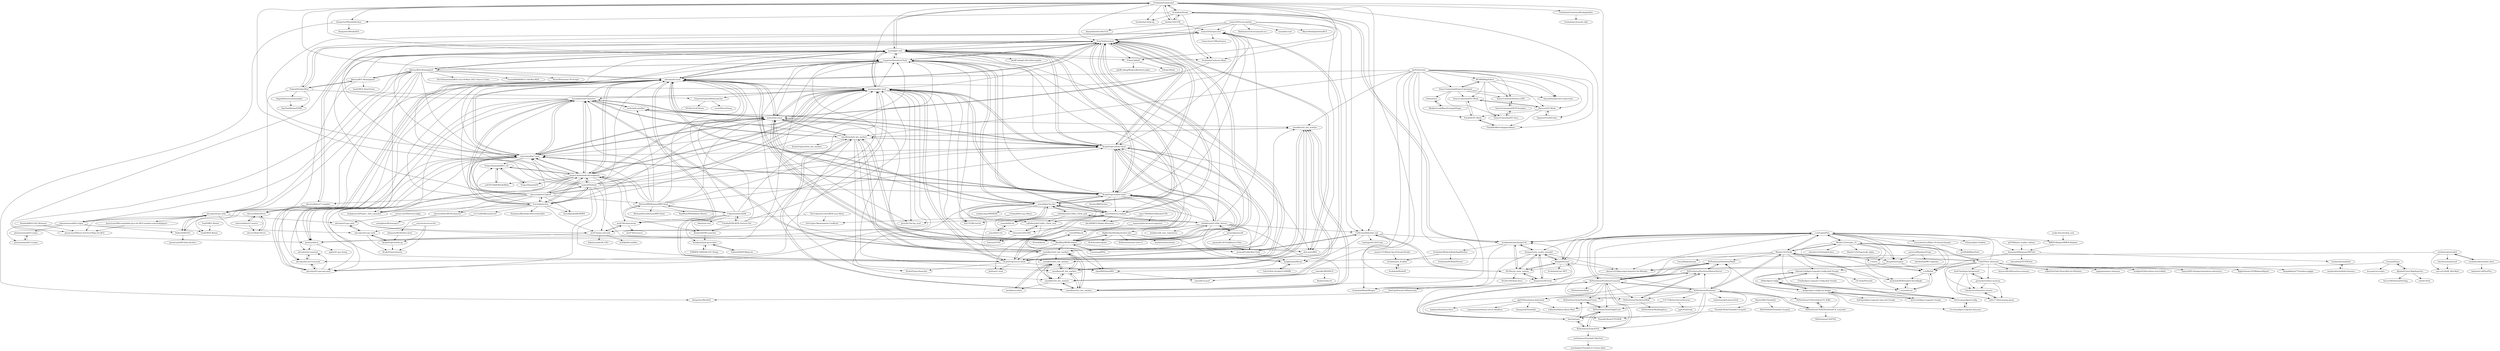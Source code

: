 digraph G {
"Scobalula/Greyhound" -> "Scobalula/Husky"
"Scobalula/Greyhound" -> "xensik/gsc-tool"
"Scobalula/Greyhound" -> "Scobalula/Cordycep"
"Scobalula/Greyhound" -> "sheilan102/C2M"
"Scobalula/Greyhound" -> "Scobalula/GameImageUtil"
"Scobalula/Greyhound" -> "Laupetin/OpenAssetTools"
"Scobalula/Greyhound" -> "ZoneTool/zonetool"
"Scobalula/Greyhound" -> "CoDEmanX/blender-cod"
"Scobalula/Greyhound" -> "dtzxporter/cast"
"Scobalula/Greyhound" -> "alicealys/h2-mod"
"Scobalula/Greyhound" -> "dtzxporter/WraithXArchon"
"Scobalula/Greyhound" -> "auroramod/h1-mod"
"Scobalula/Greyhound" -> "EthanC/Jekyll"
"Scobalula/Greyhound" -> "Scobalula/Cerberus-Repo"
"Scobalula/Greyhound" -> "Scobalula/GreyhoundPackageIndex"
"dtzxporter/io_model_semodel" -> "SE2Dev/io_anim_seanim"
"dtzxporter/io_model_semodel" -> "dtzxporter/cast"
"dtzxporter/io_model_semodel" -> "Scobalula/GameImageUtil"
"dtzxporter/io_model_semodel" -> "dtzxporter/SETools"
"dtzxporter/io_model_semodel" -> "Scobalula/ModelMerger"
"dtzxporter/io_model_semodel" -> "llennoco22/Apex-mprt-importer-for-Blender"
"Scobalula/Cerberus-Repo" -> "TreyarchGames/ModLauncher"
"sheilan102/C2M" -> "Scobalula/Husky"
"sheilan102/C2M" -> "idanyekutiel/CoDtoUE4"
"sheilan102/C2M" -> "momo5502/open-iw5"
"sheilan102/C2M" -> "Scobalula/Greyhound"
"LyxicaArchive/Miles-10-Sound-Dumper" -> "xyx0826/MilesTools"
"kungfooman/libcod" -> "Call-of-Duty-Scripts/CoD4MW"
"Call-of-Duty-Scripts/CoD4MW" -> "kungfooman/libcod"
"momo5502/cod-exploits" -> "RektInator/cod-steamauth-rce"
"momo5502/cod-exploits" -> "xensik/gsc-tool"
"momo5502/cod-exploits" -> "momo5502/open-iw5"
"momo5502/cod-exploits" -> "ZoneTool/zonetool"
"momo5502/cod-exploits" -> "xensik/lui-tool"
"momo5502/cod-exploits" -> "BlastsMods/JoinPartyRCE"
"momo5502/cod-exploits" -> "CoDEmanX/blender-cod"
"momo5502/cod-exploits" -> "XLabsProject/iw4x-client"
"momo5502/cod-exploits" -> "Scobalula/Cerberus-Repo"
"momo5502/cod-exploits" -> "shit-ware/IW4"
"xtnded/codextended" -> "xtnded/codextended-client"
"xtnded/codextended" -> "thecheeseman/iocod"
"xtnded/codextended" -> "cato-a/CoDaM_MiscMod"
"xtnded/codextended" -> "kungfooman/libcod"
"snake-biscuits/bsp_tool" -> "MRVN-Radiant/MRVN-Radiant"
"Jbleezy/BO1-Reimagined" -> "Nukem9/LinkerMod"
"Jbleezy/BO1-Reimagined" -> "Jbleezy/BO2-Reimagined"
"Jbleezy/BO1-Reimagined" -> "5and5/BO1-StratTester"
"Jbleezy/BO1-Reimagined" -> "xensik/gsc-tool"
"Jbleezy/BO1-Reimagined" -> "shiversoftdev/t8-src"
"dtzxporter/WraithXArchon" -> "dtzxporter/WraithX"
"dtzxporter/WraithXArchon" -> "dtzxporter/WraithXOL"
"Scobalula/Husky" -> "sheilan102/C2M"
"Scobalula/Husky" -> "Scobalula/Greyhound"
"Scobalula/Husky" -> "Scobalula/GameImageUtil"
"Scobalula/Husky" -> "CoDEmanX/blender-cod"
"Scobalula/Husky" -> "dtzxporter/WraithXArchon"
"Scobalula/Husky" -> "Scobalula/Cerberus-Repo"
"Scobalula/Husky" -> "Scobalula/ModelMerger"
"Scobalula/Husky" -> "Scobalula/Cordycep"
"BF3RM/MapEditor" -> "VeniceUnleashed/VeniceUnleashed"
"BF3RM/MapEditor" -> "VeniceUnleashed/Venice-EBX"
"BF3RM/MapEditor" -> "VeniceUnleashed/VU-Docs"
"BF3RM/MapEditor" -> "SassythSasqutch/vu-spterrains"
"BF3RM/MapEditor" -> "VeniceUnleashed/VU-Mods"
"BF3RM/MapEditor" -> "J4nssent/VU-Mods"
"momo5502/open-iw5" -> "Gamecheat13/RawGames"
"momo5502/open-iw5" -> "XLabsProject/s1x-client"
"momo5502/open-iw5" -> "ZoneTool/zonetool"
"240hz/ApexConfigs" -> "NotTsunami/ApexConfig"
"240hz/ApexConfigs" -> "Natram1zh/Apex-Legends-Config-And-Tweaks"
"240hz/ApexConfigs" -> "deafps/apex-configs-by-deafps"
"Wanty5883/Titanfall2" -> "Titanfall-Mods/Titanfall-2-Icepick"
"Wanty5883/Titanfall2" -> "BobTheBob9/Titanfall-2-Icepick"
"promod/promod4" -> "promod/CoD4-Mod-Tools"
"promod/promod4" -> "promod/CoD-PunkBuster-Files"
"promod/promod4" -> "callofduty4x/CoD4x_Server"
"NotTsunami/ApexConfig" -> "Gevorian/Apex-Legends-Autoexec"
"NotTsunami/ApexConfig" -> "240hz/ApexConfigs"
"xerxes-at/T6ServerConfigs" -> "alicealys/t5-gsc-utils"
"Emosewaj/IW4x" -> "RaidMax/IW4M-Admin"
"Emosewaj/IW4x" -> "XLabsProject/iw4x-client"
"Titanfall-Mods/Titanfall-2-Icepick" -> "Titanfall-Mods/TTF2SDK"
"master131/Black-Ops-II-Sound-Studio" -> "Scobalula/s2_ff_killer"
"M-itch/libcod" -> "voron00/libcod"
"Gevorian/Apex-Legends-Autoexec" -> "NotTsunami/ApexConfig"
"OrfeasZ/tua" -> "ModdersLink/RimeExamplePlugin"
"Scobalula/GreyhoundPackageIndex" -> "Scobalula/cod-mods-wiki"
"XLabsProject/iw4x-client" -> "XLabsProject/iw6x-client"
"XLabsProject/iw4x-client" -> "ZoneTool/zonetool"
"XLabsProject/iw4x-client" -> "XLabsProject/s1x-client"
"XLabsProject/iw4x-client" -> "RaidMax/IW4M-Admin"
"XLabsProject/iw4x-client" -> "alicealys/h2-mod"
"XLabsProject/iw4x-client" -> "auroramod/h1-mod"
"XLabsProject/iw4x-client" -> "xensik/gsc-tool"
"XLabsProject/iw4x-client" -> "ineedbots/iw4_bot_warfare"
"XLabsProject/iw4x-client" -> "momo5502/open-iw5"
"XLabsProject/iw4x-client" -> "Laupetin/OpenAssetTools"
"XLabsProject/iw4x-client" -> "iw4x/iw4x-client"
"XLabsProject/iw4x-client" -> "callofduty4x/CoD4x_Server"
"XLabsProject/iw4x-client" -> "ineedbots/iw5_bot_warfare"
"XLabsProject/iw4x-client" -> "auroramod/iw7-mod"
"XLabsProject/iw4x-client" -> "shit-ware/IW4"
"momo5502/boiii" -> "project-bo4/shield-development"
"momo5502/boiii" -> "auroramod/iw7-mod"
"momo5502/boiii" -> "alicealys/h2-mod"
"momo5502/boiii" -> "auroramod/h1-mod"
"momo5502/boiii" -> "xensik/gsc-tool"
"momo5502/boiii" -> "Ezz-lol/boiii-free"
"momo5502/boiii" -> "XLabsProject/iw6x-client"
"momo5502/boiii" -> "shiversoftdev/t7patch"
"momo5502/boiii" -> "XLabsProject/iw4x-client"
"momo5502/boiii" -> "XLabsProject/s1x-client"
"momo5502/boiii" -> "Laupetin/OpenAssetTools"
"momo5502/boiii" -> "RaidMax/IW4M-Admin"
"momo5502/boiii" -> "ZoneTool/zonetool"
"momo5502/boiii" -> "Scobalula/Greyhound"
"momo5502/boiii" -> "alicealys/h2-specops-mod"
"xensik/gsc-tool" -> "Laupetin/OpenAssetTools"
"xensik/gsc-tool" -> "ZoneTool/zonetool"
"xensik/gsc-tool" -> "EthanC/Jekyll"
"xensik/gsc-tool" -> "XLabsProject/iw6x-client"
"xensik/gsc-tool" -> "ate47/atian-cod-tools"
"xensik/gsc-tool" -> "Scobalula/Cerberus-Repo"
"xensik/gsc-tool" -> "JariKCoding/CoDLuaDecompiler"
"xensik/gsc-tool" -> "XLabsProject/s1x-client"
"xensik/gsc-tool" -> "XLabsProject/iw4x-client"
"xensik/gsc-tool" -> "Scobalula/Greyhound"
"xensik/gsc-tool" -> "xoxor4d/iw3xo-radiant"
"xensik/gsc-tool" -> "alicealys/h2-mod"
"xensik/gsc-tool" -> "Jbleezy/BO2-Reimagined"
"xensik/gsc-tool" -> "auroramod/h1-mod"
"xensik/gsc-tool" -> "shiversoftdev/t7-compiler"
"XLabsProject/iw6x-client" -> "XLabsProject/s1x-client"
"XLabsProject/iw6x-client" -> "XLabsProject/iw4x-client"
"XLabsProject/iw6x-client" -> "ZoneTool/zonetool"
"XLabsProject/iw6x-client" -> "alicealys/h2-mod"
"XLabsProject/iw6x-client" -> "momo5502/open-iw5"
"XLabsProject/iw6x-client" -> "auroramod/h1-mod"
"XLabsProject/iw6x-client" -> "xensik/gsc-tool"
"XLabsProject/iw6x-client" -> "xoxor4d/iw3xo-dev"
"XLabsProject/iw6x-client" -> "RaidMax/IW4M-Admin"
"XLabsProject/iw6x-client" -> "NuclearBB/Nuclear"
"XLabsProject/iw6x-client" -> "Laupetin/OpenAssetTools"
"XLabsProject/iw6x-client" -> "XLabsProject/launcher"
"XLabsProject/iw6x-client" -> "Joelrau/s1-mod"
"XLabsProject/iw6x-client" -> "xoxor4d/iw3xo-radiant"
"XLabsProject/iw6x-client" -> "auroramod/iw7-mod"
"ZoneTool/zonetool" -> "XLabsProject/iw4x-client"
"ZoneTool/zonetool" -> "XLabsProject/iw6x-client"
"ZoneTool/zonetool" -> "xensik/gsc-tool"
"ZoneTool/zonetool" -> "Laupetin/OpenAssetTools"
"ZoneTool/zonetool" -> "shit-ware/IW4"
"ZoneTool/zonetool" -> "momo5502/open-iw5"
"ZoneTool/zonetool" -> "iw4x/iw4x-client"
"ZoneTool/zonetool" -> "xoxor4d/iw3xo-radiant"
"ZoneTool/zonetool" -> "xoxor4d/iw3xo-dev"
"ZoneTool/zonetool" -> "XLabsProject/s1x-client"
"ZoneTool/zonetool" -> "RaidMax/IW4M-Admin"
"ZoneTool/zonetool" -> "Nukem9/LinkerMod"
"ZoneTool/zonetool" -> "EthanC/Jekyll"
"ZoneTool/zonetool" -> "Joelrau/x64-zt"
"ZoneTool/zonetool" -> "alicealys/h2-mod"
"xoxor4d/iw3xo-radiant" -> "xoxor4d/iw3xo-dev"
"xoxor4d/iw3xo-radiant" -> "JerryALT/iw3sp_mod"
"xoxor4d/iw3xo-radiant" -> "OpenIW4/OpenIW4"
"xoxor4d/iw3xo-radiant" -> "KILLTUBE/corvid"
"xoxor4d/iw3xo-radiant" -> "Laupetin/OpenAssetTools"
"xoxor4d/iw3xo-radiant" -> "olie304/BO3-Shader-Research"
"xoxor4d/iw3xo-radiant" -> "ZoneTool/zonetool"
"xoxor4d/iw3xo-radiant" -> "callofduty4x/CoD4x_Client_new"
"xoxor4d/iw3xo-radiant" -> "Iswenzz/CoD4-DM1"
"Scobalula/GameImageUtil" -> "dtzxporter/io_model_semodel"
"Scobalula/GameImageUtil" -> "SE2Dev/io_anim_seanim"
"Scobalula/GameImageUtil" -> "Scobalula/ModelMerger"
"Scobalula/GameImageUtil" -> "Scobalula/ModernModellingWarfare"
"Scobalula/GameImageUtil" -> "Scobalula/Husky"
"5and5/BO1-Remix" -> "5and5/BO2-Remix"
"Jbleezy/BO2-Reimagined" -> "Laupetin/OpenAssetTools"
"Jbleezy/BO2-Reimagined" -> "Jbleezy/BO1-Reimagined"
"Jbleezy/BO2-Reimagined" -> "xensik/gsc-tool"
"Jbleezy/BO2-Reimagined" -> "alicealys/t6-gsc-utils"
"Jbleezy/BO2-Reimagined" -> "DoktorSAS/GSC"
"Jbleezy/BO2-Reimagined" -> "alicealys/h2-mod"
"Jbleezy/BO2-Reimagined" -> "plutoniummod/t6-scripts"
"Jbleezy/BO2-Reimagined" -> "Resxt/Plutonium-T6-Scripts"
"Jbleezy/BO2-Reimagined" -> "JezuzLizard/Bonus-Survival-Maps-for-BO2"
"Jbleezy/BO2-Reimagined" -> "bodnjenie14/Project_-bo4_Launcher"
"Jbleezy/BO2-Reimagined" -> "DevUltimateman/BO2-City-Of-Mars-2021-Source-Codes"
"Jbleezy/BO2-Reimagined" -> "auroramod/iw7-mod"
"Jbleezy/BO2-Reimagined" -> "auroramod/h1-mod"
"Jbleezy/BO2-Reimagined" -> "5and5/BO2-Remix"
"Jbleezy/BO2-Reimagined" -> "GerardS0406/BO2-Cold-War-Mod"
"VeniceUnleashed/VeniceUnleashed" -> "BF3RM/MapEditor"
"VeniceUnleashed/VeniceUnleashed" -> "OrfeasZ/tua"
"VeniceUnleashed/VeniceUnleashed" -> "SassythSasqutch/vu-spterrains"
"VeniceUnleashed/VeniceUnleashed" -> "VeniceUnleashed/VU-Mods"
"VeniceUnleashed/VeniceUnleashed" -> "VeniceUnleashed/VU-Docs"
"VeniceUnleashed/VeniceUnleashed" -> "VeniceUnleashed/Venice-EBX"
"deafps/apex-configs-by-deafps" -> "kretz1xD/Apex-Legends-Tweaks"
"deafps/apex-configs-by-deafps" -> "Natram1zh/Apex-Legends-Config-And-Tweaks"
"deafps/apex-configs-by-deafps" -> "NotTsunami/ApexConfig"
"deafps/apex-configs-by-deafps" -> "240hz/ApexConfigs"
"deafps/apex-configs-by-deafps" -> "Gevorian/Apex-Legends-Autoexec"
"deafps/apex-configs-by-deafps" -> "itsPoipoi/Apex-Legends-Tips-and-Tweaks"
"J4nssent/VU-Mods" -> "VeniceUnleashed/VU-Mods"
"J4nssent/VU-Mods" -> "FlashHit/BetterIngameAdmin"
"J4nssent/VU-Mods" -> "SquarerFive/bf3-bots"
"J4nssent/VU-Mods" -> "FlashHit/VU-Mods"
"ineedbots/iw4_bot_warfare" -> "ineedbots/iw5_bot_warfare"
"ineedbots/iw4_bot_warfare" -> "ineedbots/t5_bot_warfare"
"ineedbots/iw4_bot_warfare" -> "ineedbots/iw3_bot_warfare"
"ineedbots/iw4_bot_warfare" -> "ineedbots/t6_bot_warfare"
"ineedbots/iw4_bot_warfare" -> "ineedbots/t4_bot_warfare"
"ineedbots/iw4_bot_warfare" -> "iw4x/iw4x-client"
"ineedbots/iw4_bot_warfare" -> "XLabsProject/iw4x-client"
"ineedbots/iw4_bot_warfare" -> "XLabsProject/iw4x_bot_warfare"
"ineedbots/iw4_bot_warfare" -> "RaidMax/IW4M-Admin"
"ineedbots/iw4_bot_warfare" -> "ineedbots/iw2_bot_warfare"
"ineedbots/iw4_bot_warfare" -> "iw4x/iw4x-rawfiles"
"ineedbots/iw4_bot_warfare" -> "mxve/alterware-launcher"
"dtzxporter/cast" -> "dtzxporter/io_model_semodel"
"dtzxporter/cast" -> "Scobalula/Cast.NET"
"dtzxporter/cast" -> "dtzxporter/SETools"
"dtzxporter/cast" -> "SE2Dev/io_anim_seanim"
"dtzxporter/cast" -> "llennoco22/Apex-mprt-importer-for-Blender"
"dtzxporter/cast" -> "Scobalula/GameImageUtil"
"promod/CoD4-Mod-Tools" -> "kungfooman/libcod"
"promod/CoD4-Mod-Tools" -> "CoDEmanX/blender-cod"
"FlashHit/VU-Mods" -> "FlashHit/BetterIngameAdmin"
"FlashHit/VU-Mods" -> "VeniceUnleashed/VU-Mods"
"VeniceUnleashed/VU-Docs" -> "VeniceUnleashed/VEXT-Samples"
"kretz1xD/Apex-Legends-Tweaks" -> "deafps/apex-configs-by-deafps"
"EthanC/Jekyll" -> "EthanC/Hyde"
"EthanC/Jekyll" -> "JariKCoding/ModernWarfareLeaker"
"Paintball/BO2-GSC-Releases" -> "JezuzLizard/Bonus-Survival-Maps-for-BO2"
"ineedbots/iw3_bot_warfare" -> "ineedbots/t5_bot_warfare"
"ineedbots/iw3_bot_warfare" -> "ineedbots/t4_bot_warfare"
"ineedbots/iw3_bot_warfare" -> "ineedbots/iw2_bot_warfare"
"ineedbots/iw3_bot_warfare" -> "ineedbots/t6_bot_warfare"
"ineedbots/iw3_bot_warfare" -> "ineedbots/iw4_bot_warfare"
"ineedbots/iw3_bot_warfare" -> "ineedbots/iw5_bot_warfare"
"xoxor4d/iw3xo-dev" -> "xoxor4d/iw3xo-radiant"
"xoxor4d/iw3xo-dev" -> "xoxor4d/t4-rtx"
"xoxor4d/iw3xo-dev" -> "KILLTUBE/corvid"
"xoxor4d/iw3xo-dev" -> "callofduty4x/CoD4x_Client_pub"
"xoxor4d/iw3xo-dev" -> "Laupetin/OpenAssetTools"
"xoxor4d/iw3xo-dev" -> "ZoneTool/zonetool"
"xoxor4d/iw3xo-dev" -> "XLabsProject/iw6x-client"
"xoxor4d/iw3xo-dev" -> "iw4x/iw4x-client"
"xoxor4d/iw3xo-dev" -> "reallyluckyy/IWXMVM"
"xoxor4d/iw3xo-dev" -> "XLabsProject/s1x-client"
"xoxor4d/iw3xo-dev" -> "OpenIW4/OpenIW4"
"xoxor4d/iw3xo-dev" -> "Iswenzz/CoD4-DM1"
"xoxor4d/iw3xo-dev" -> "callofduty4x/CoD4x_Client_new"
"xoxor4d/iw3xo-dev" -> "momo5502/open-iw5"
"Iswenzz/CoD4-DM1" -> "callofduty4x/CoD4x_Client_new"
"Iswenzz/CoD4-DM1" -> "Iswenzz/CGSC"
"RagdollPhysics/zonebuilder" -> "iAmThatMichael/T4M"
"JezuzLizard/Recompilable-gscs-for-BO2-zombies-and-multiplayer" -> "JezuzLizard/Bonus-Survival-Maps-for-BO2"
"voron00/libcod" -> "M-itch/libcod"
"promod/CoD-PunkBuster-Files" -> "promod/CoD4-Mod-Tools"
"ModdersLink/RimeExamplePlugin" -> "OrfeasZ/tua"
"VeniceUnleashed/VEXT-Samples" -> "VeniceUnleashed/VU-Docs"
"VeniceUnleashed/VEXT-Samples" -> "VeniceUnleashed/Venice-EBX"
"VeniceUnleashed/Venice-EBX" -> "VeniceUnleashed/VEXT-Samples"
"VeniceUnleashed/VU-Mods" -> "J4nssent/VU-Mods"
"VeniceUnleashed/VU-Mods" -> "FlashHit/VU-Mods"
"Mauler125/scripts_r5" -> "Mauler125/r5sdk"
"Mauler125/scripts_r5" -> "dtzxporter/Legion"
"Mauler125/scripts_r5" -> "Mauler125/r5apexsdk_alpha"
"Mauler125/scripts_r5" -> "r-ex/RePak"
"Mauler125/scripts_r5" -> "CafeFPS/r5_flowstate"
"Mauler125/scripts_r5" -> "r-ex/LegionPlus"
"Mauler125/scripts_r5" -> "kralrindo/R5Reloaded-AssetRpaks"
"Mauler125/scripts_r5" -> "r-ex/rmdlconv"
"Mauler125/scripts_r5" -> "salcodes1/r5reloaded-docs"
"alicealys/h2-mod" -> "auroramod/h1-mod"
"alicealys/h2-mod" -> "alicealys/h2-specops-mod"
"alicealys/h2-mod" -> "auroramod/iw7-mod"
"alicealys/h2-mod" -> "alicealys/h2-survival-mod"
"alicealys/h2-mod" -> "XLabsProject/iw6x-client"
"alicealys/h2-mod" -> "XLabsProject/s1x-client"
"alicealys/h2-mod" -> "project-bo4/shield-development"
"alicealys/h2-mod" -> "XLabsProject/iw4x-client"
"alicealys/h2-mod" -> "iw4x/iw4x-client"
"alicealys/h2-mod" -> "Laupetin/OpenAssetTools"
"alicealys/h2-mod" -> "Joelrau/x64-zt"
"alicealys/h2-mod" -> "xensik/gsc-tool"
"alicealys/h2-mod" -> "ZoneTool/zonetool"
"alicealys/h2-mod" -> "RaidMax/IW4M-Admin"
"alicealys/h2-mod" -> "alicealys/h2-zonetool"
"R2Northstar/NorthstarMods" -> "R2Northstar/NorthstarMasterServer"
"R2Northstar/NorthstarMods" -> "R2Northstar/NorthstarLauncher"
"R2Northstar/NorthstarMods" -> "R2Northstar/NorthstarWiki"
"R2Northstar/NorthstarLauncher" -> "R2Northstar/NorthstarMods"
"R2Northstar/NorthstarLauncher" -> "R2Northstar/NorthstarMasterServer"
"R2Northstar/NorthstarLauncher" -> "R2Northstar/Northstar"
"R2Northstar/NorthstarLauncher" -> "R2Northstar/NorthstarWiki"
"R2Northstar/NorthstarLauncher" -> "0neGal/viper"
"R2Northstar/NorthstarLauncher" -> "R2NorthstarTools/VTOL"
"R2Northstar/NorthstarLauncher" -> "pg9182/northstar-dedicated"
"R2Northstar/NorthstarLauncher" -> "R2NorthstarTools/FlightCore"
"R2Northstar/NorthstarLauncher" -> "R2NorthstarTools/NorthstarProton"
"R2Northstar/NorthstarLauncher" -> "R2Northstar/Atlas"
"R2Northstar/NorthstarLauncher" -> "r-ex/LegionPlus"
"Mauler125/r5sdk" -> "Mauler125/scripts_r5"
"Mauler125/r5sdk" -> "CafeFPS/r5_flowstate"
"Mauler125/r5sdk" -> "r-ex/LegionPlus"
"Mauler125/r5sdk" -> "dtzxporter/Legion"
"Mauler125/r5sdk" -> "r-ex/RePak"
"Mauler125/r5sdk" -> "R2Northstar/NorthstarMods"
"Mauler125/r5sdk" -> "R2Northstar/NorthstarLauncher"
"Mauler125/r5sdk" -> "Natram1zh/Apex-Legends-Config-And-Tweaks"
"Mauler125/r5sdk" -> "kralrindo/R5Reloaded-AssetRpaks"
"Mauler125/r5sdk" -> "R2Northstar/Northstar"
"Mauler125/r5sdk" -> "r-ex/rsx"
"Mauler125/r5sdk" -> "CasualX/apexdream" ["e"=1]
"Mauler125/r5sdk" -> "r-ex/rmdlconv"
"Joe91/fun-bots" -> "SquarerFive/bf3-bots"
"Joe91/fun-bots" -> "J4nssent/VU-Mods"
"Joe91/fun-bots" -> "ineedbots/t4_bot_warfare"
"Joe91/fun-bots" -> "ineedbots/t5_bot_warfare"
"Joe91/fun-bots" -> "BF3RM/MapEditor"
"Joe91/fun-bots" -> "ineedbots/iw5_bot_warfare"
"Joe91/fun-bots" -> "ineedbots/t6_bot_warfare"
"Joe91/fun-bots" -> "ineedbots/iw3_bot_warfare"
"Joe91/fun-bots" -> "FlashHit/VU-Mods"
"Joe91/fun-bots" -> "VeniceUnleashed/VeniceUnleashed"
"Joe91/fun-bots" -> "ineedbots/iw4_bot_warfare"
"Joe91/fun-bots" -> "VeniceUnleashed/Venice-EBX"
"Joe91/fun-bots" -> "alicealys/h2-mod"
"Joe91/fun-bots" -> "FlashHit/BetterIngameAdmin"
"Joe91/fun-bots" -> "SassythSasqutch/vu-spterrains"
"Nukem9/LinkerMod" -> "Jbleezy/BO1-Reimagined"
"Nukem9/LinkerMod" -> "ZoneTool/zonetool"
"Nukem9/LinkerMod" -> "RagdollPhysics/zonebuilder"
"Nukem9/LinkerMod" -> "iAmThatMichael/T4M"
"Nukem9/LinkerMod" -> "TreyarchGames/ModLauncher"
"Nukem9/LinkerMod" -> "momo5502/open-iw5"
"Nukem9/LinkerMod" -> "alicealys/t6-gsc-utils"
"RaidMax/IW4M-Admin" -> "XLabsProject/iw4x-client"
"RaidMax/IW4M-Admin" -> "ZoneTool/zonetool"
"RaidMax/IW4M-Admin" -> "XLabsProject/iw6x-client"
"RaidMax/IW4M-Admin" -> "alicealys/h2-mod"
"RaidMax/IW4M-Admin" -> "iw4x/iw4x-client"
"RaidMax/IW4M-Admin" -> "xensik/gsc-tool"
"RaidMax/IW4M-Admin" -> "XLabsProject/s1x-client"
"RaidMax/IW4M-Admin" -> "ineedbots/iw4_bot_warfare"
"RaidMax/IW4M-Admin" -> "callofduty4x/CoD4x_Server"
"RaidMax/IW4M-Admin" -> "auroramod/h1-mod"
"RaidMax/IW4M-Admin" -> "BigBrotherBot/big-brother-bot"
"RaidMax/IW4M-Admin" -> "shit-ware/IW4"
"RaidMax/IW4M-Admin" -> "auroramod/iw7-mod"
"RaidMax/IW4M-Admin" -> "Emosewaj/IW4x"
"RaidMax/IW4M-Admin" -> "ineedbots/iw5_bot_warfare"
"alicealys/t6-gsc-utils" -> "alicealys/t5-gsc-utils"
"alicealys/t6-gsc-utils" -> "DoktorSAS/GSC"
"alicealys/t6-gsc-utils" -> "plutoniummod/t6-scripts"
"alicealys/t6-gsc-utils" -> "JezuzLizard/Bonus-Survival-Maps-for-BO2"
"alicealys/t6-gsc-utils" -> "alicealys/iw5-gsc-utils"
"alicealys/t6-gsc-utils" -> "JezuzLizard/Recompilable-gscs-for-BO2-zombies-and-multiplayer"
"alicealys/iw5-gsc-utils" -> "alicealys/t5-gsc-utils"
"alicealys/iw5-gsc-utils" -> "XLabsProject/iw4x-sp"
"alicealys/iw5-gsc-utils" -> "XLabsProject/master"
"xtnded/codextended-client" -> "kartjom/CoDPlusPlus"
"xtnded/codextended-client" -> "xtnded/codextended"
"CoDEmanX/blender-cod" -> "kungfooman/libcod"
"CoDEmanX/blender-cod" -> "promod/CoD4-Mod-Tools"
"CoDEmanX/blender-cod" -> "dtzxporter/SETools"
"CoDEmanX/blender-cod" -> "Scobalula/GameImageUtil"
"CoDEmanX/blender-cod" -> "CptAsgard/CoD2Unity"
"CoDEmanX/blender-cod" -> "SE2Dev/io_anim_seanim"
"DoktorSAS/GSC" -> "alicealys/t6-gsc-utils"
"DoktorSAS/GSC" -> "JezuzLizard/T6-Data-Archive"
"ineedbots/iw5_bot_warfare" -> "ineedbots/iw4_bot_warfare"
"ineedbots/iw5_bot_warfare" -> "ineedbots/t6_bot_warfare"
"ineedbots/iw5_bot_warfare" -> "ineedbots/t4_bot_warfare"
"ineedbots/iw5_bot_warfare" -> "ineedbots/t5_bot_warfare"
"ineedbots/iw5_bot_warfare" -> "ineedbots/iw3_bot_warfare"
"ineedbots/iw5_bot_warfare" -> "ineedbots/iw2_bot_warfare"
"ineedbots/iw5_bot_warfare" -> "alicealys/h2-mod"
"ineedbots/iw5_bot_warfare" -> "XLabsProject/iw6x-client"
"ineedbots/iw5_bot_warfare" -> "auroramod/h1-mod"
"ineedbots/iw5_bot_warfare" -> "mxve/alterware-launcher"
"ineedbots/iw5_bot_warfare" -> "XLabsProject/s1x-client"
"p0358/black_market_edition" -> "harmonytf/HarmonyVPKTool"
"Natram1zh/Apex-Legends-Config-And-Tweaks" -> "deafps/apex-configs-by-deafps"
"Natram1zh/Apex-Legends-Config-And-Tweaks" -> "kretz1xD/Apex-Legends-Tweaks"
"Natram1zh/Apex-Legends-Config-And-Tweaks" -> "240hz/ApexConfigs"
"Natram1zh/Apex-Legends-Config-And-Tweaks" -> "i32-Sudo/NuremX" ["e"=1]
"Natram1zh/Apex-Legends-Config-And-Tweaks" -> "V3nilla/Apex-Legends-Config-And-Tweaks"
"FlashHit/BetterIngameAdmin" -> "FlashHit/VU-Mods"
"SquarerFive/bf3-bots" -> "J4nssent/VU-Mods"
"XLabsProject/s1x-client" -> "XLabsProject/iw6x-client"
"XLabsProject/s1x-client" -> "XLabsProject/iw4x-client"
"XLabsProject/s1x-client" -> "Joelrau/s1-mod"
"XLabsProject/s1x-client" -> "XLabsProject/launcher"
"XLabsProject/s1x-client" -> "alicealys/h2-mod"
"XLabsProject/s1x-client" -> "momo5502/open-iw5"
"XLabsProject/s1x-client" -> "auroramod/h1-mod"
"XLabsProject/s1x-client" -> "OpenIW4/OpenIW4"
"XLabsProject/s1x-client" -> "ZoneTool/zonetool"
"callofduty4x/CoD4x_Client_pub" -> "callofduty4x/CoD4x_Client_new"
"callofduty4x/CoD4x_Client_pub" -> "xoxor4d/iw3xo-dev"
"callofduty4x/CoD4x_Client_pub" -> "xoxor4d/t4-rtx"
"callofduty4x/CoD4x_Client_pub" -> "callofduty4x/CoD4x_Server"
"parzivail/RainbowForge" -> "darthnithin/R6-Unpacker"
"parzivail/RainbowForge" -> "dtzxporter/Legion"
"shiversoftdev/t7-compiler" -> "alicealys/t6-gsc-utils"
"shiversoftdev/t7-compiler" -> "shiversoftdev/t8-src"
"shiversoftdev/t7-compiler" -> "xensik/gsc-tool"
"shiversoftdev/t7-source" -> "shiversoftdev/t9-src"
"shiversoftdev/t7-source" -> "shiversoftdev/t8-src"
"shiversoftdev/t8-src" -> "shiversoftdev/t9-src"
"shiversoftdev/t8-src" -> "shiversoftdev/t7-source"
"ineedbots/iw2_bot_warfare" -> "ineedbots/cod2m"
"ineedbots/iw2_bot_warfare" -> "ineedbots/t5_bot_warfare"
"ineedbots/iw2_bot_warfare" -> "ineedbots/t4_bot_warfare"
"ineedbots/iw2_bot_warfare" -> "ineedbots/t6_bot_warfare"
"ineedbots/t4_bot_warfare" -> "ineedbots/iw3_bot_warfare"
"ineedbots/t4_bot_warfare" -> "ineedbots/t6_bot_warfare"
"ineedbots/t4_bot_warfare" -> "ineedbots/t5_bot_warfare"
"ineedbots/t4_bot_warfare" -> "ineedbots/iw2_bot_warfare"
"ineedbots/t4_bot_warfare" -> "ineedbots/cod2m"
"ineedbots/t5_bot_warfare" -> "ineedbots/iw3_bot_warfare"
"ineedbots/t5_bot_warfare" -> "ineedbots/t4_bot_warfare"
"ineedbots/t5_bot_warfare" -> "ineedbots/t6_bot_warfare"
"ineedbots/t5_bot_warfare" -> "ineedbots/iw2_bot_warfare"
"ineedbots/t5_bot_warfare" -> "ineedbots/iw4_bot_warfare"
"ineedbots/t6_bot_warfare" -> "ineedbots/t4_bot_warfare"
"ineedbots/t6_bot_warfare" -> "ineedbots/t5_bot_warfare"
"ineedbots/t6_bot_warfare" -> "ineedbots/iw2_bot_warfare"
"ineedbots/t6_bot_warfare" -> "ineedbots/iw3_bot_warfare"
"ineedbots/t6_bot_warfare" -> "ineedbots/iw5_bot_warfare"
"shit-ware/IW4" -> "ZoneTool/zonetool"
"shit-ware/IW4" -> "OpenIW4/OpenIW4"
"mauserzjeh/cod-asset-importer" -> "voron00/libcod"
"ineedbots/cod2m" -> "ineedbots/iw2_bot_warfare"
"zxcPandora/Titanfall2-SkinTool" -> "morebagels/Titanfall-2-Custom-skins"
"R2NorthstarCN/R2NorthstarCN_Launcher" -> "R2NorthstarCN/NorthStarCN_WIKI"
"R2NorthstarCN/R2NorthstarCN_Launcher" -> "R2NorthstarCN/VTOL"
"R2NorthstarCN/R2NorthstarCN_Launcher" -> "R2Northstar/NorthstarMods"
"R2NorthstarCN/R2NorthstarCN_Launcher" -> "R2Northstar/Northstar"
"R2Northstar/NorthstarMasterServer" -> "R2Northstar/NorthstarMods"
"R2Northstar/NorthstarMasterServer" -> "R2Northstar/NorthstarLauncher"
"R2Northstar/NorthstarMasterServer" -> "R2Northstar/NorthstarWiki"
"R2Northstar/Northstar" -> "R2Northstar/NorthstarLauncher"
"R2Northstar/Northstar" -> "R2Northstar/NorthstarMods"
"R2Northstar/Northstar" -> "R2Northstar/NorthstarMasterServer"
"R2Northstar/Northstar" -> "0neGal/viper"
"R2Northstar/Northstar" -> "R2NorthstarTools/VTOL"
"R2Northstar/Northstar" -> "pg9182/northstar-dedicated"
"R2Northstar/Northstar" -> "R2NorthstarCN/R2NorthstarCN_Launcher"
"R2Northstar/Northstar" -> "Mauler125/r5sdk"
"R2Northstar/Northstar" -> "R2NorthstarCN/NorthStarCN_WIKI"
"R2Northstar/Northstar" -> "R2Northstar/NorthstarWiki"
"R2Northstar/Northstar" -> "R2NorthstarTools/NorthstarProton"
"R2Northstar/Northstar" -> "r-ex/LegionPlus"
"R2Northstar/Northstar" -> "R2NorthstarTools/FlightCore"
"R2Northstar/Northstar" -> "ishitatsuyuki/LatencyFleX" ["e"=1]
"R2Northstar/Northstar" -> "F1F7Y/Better.Serverbrowser"
"R2Northstar/NorthstarWiki" -> "R2Northstar/NorthstarMasterServer"
"R2Northstar/NorthstarWiki" -> "R2Northstar/ModdingDocs"
"auroramod/h1-mod" -> "alicealys/h2-mod"
"auroramod/h1-mod" -> "auroramod/iw7-mod"
"auroramod/h1-mod" -> "project-bo4/shield-development"
"auroramod/h1-mod" -> "XLabsProject/s1x-client"
"auroramod/h1-mod" -> "iw4x/iw4x-client"
"auroramod/h1-mod" -> "XLabsProject/iw6x-client"
"auroramod/h1-mod" -> "XLabsProject/iw4x-client"
"auroramod/h1-mod" -> "Joelrau/x64-zt"
"auroramod/h1-mod" -> "alicealys/h2-specops-mod"
"auroramod/h1-mod" -> "Laupetin/OpenAssetTools"
"auroramod/h1-mod" -> "xensik/gsc-tool"
"auroramod/h1-mod" -> "ZoneTool/zonetool"
"auroramod/h1-mod" -> "alicealys/h2-survival-mod"
"auroramod/h1-mod" -> "mxve/alterware-launcher"
"auroramod/h1-mod" -> "JerryALT/iw3sp_mod"
"alicealys/h2-survival-mod" -> "alicealys/h2-specops-mod"
"alicealys/h2-survival-mod" -> "alicealys/h2-zonetool"
"auroramod/iw7-mod" -> "auroramod/h1-mod"
"auroramod/iw7-mod" -> "alicealys/h2-mod"
"auroramod/iw7-mod" -> "project-bo4/shield-development"
"auroramod/iw7-mod" -> "iw4x/iw4x-client"
"auroramod/iw7-mod" -> "XLabsProject/s1x-client"
"auroramod/iw7-mod" -> "Laupetin/OpenAssetTools"
"auroramod/iw7-mod" -> "mxve/alterware-launcher"
"auroramod/iw7-mod" -> "alicealys/h2-specops-mod"
"auroramod/iw7-mod" -> "ate47/atian-cod-tools"
"auroramod/iw7-mod" -> "alicealys/h2-survival-mod"
"auroramod/iw7-mod" -> "xensik/gsc-tool"
"auroramod/iw7-mod" -> "Joelrau/x64-zt"
"auroramod/iw7-mod" -> "XLabsProject/iw6x-client"
"auroramod/iw7-mod" -> "ProjectDonetsk/IW8-1.20"
"auroramod/iw7-mod" -> "momo5502/open-iw5"
"luvyana/Piana" -> "luvyana/val-scripts"
"luvyana/Piana" -> "djhaled/Uiana-MapImporter"
"luvyana/Piana" -> "llennoco22/Apex-mprt-importer-for-Blender"
"R2NorthstarCN/NorthStarCN_WIKI" -> "R2NorthstarCN/R2NorthstarCN_Launcher"
"0neGal/viper" -> "R2NorthstarTools/FlightCore"
"0neGal/viper" -> "R2NorthstarTools/VTOL"
"0neGal/viper" -> "R2Northstar/NorthstarLauncher"
"0neGal/viper" -> "R2NorthstarTools/NorthstarProton"
"0neGal/viper" -> "R2Northstar/NorthstarMasterServer"
"0neGal/viper" -> "R2Northstar/NorthstarMods"
"r-ex/LegionPlus" -> "dtzxporter/Legion"
"r-ex/LegionPlus" -> "r-ex/RePak"
"r-ex/LegionPlus" -> "r-ex/rsx"
"r-ex/LegionPlus" -> "Gl2imm/Apex-Toolbox"
"r-ex/LegionPlus" -> "Mauler125/r5sdk"
"r-ex/LegionPlus" -> "dtzxporter/io_model_semodel"
"r-ex/LegionPlus" -> "SE2Dev/io_anim_seanim"
"r-ex/LegionPlus" -> "Scobalula/GameImageUtil"
"r-ex/LegionPlus" -> "dtzxporter/cast"
"r-ex/LegionPlus" -> "llennoco22/Apex-mprt-importer-for-Blender"
"r-ex/LegionPlus" -> "Mauler125/scripts_r5"
"r-ex/LegionPlus" -> "LyxicaArchive/Miles-10-Sound-Dumper"
"r-ex/LegionPlus" -> "harmonytf/HarmonyVPKTool"
"r-ex/LegionPlus" -> "MRVN-Radiant/MRVN-Radiant"
"r-ex/LegionPlus" -> "R2Northstar/NorthstarLauncher"
"MRVN-Radiant/MRVN-Radiant" -> "harmonytf/HarmonyVPKTool"
"mxve/cod-server-list" -> "XLabsProject/master"
"mxve/cod-server-list" -> "XLabsProject/iw4x-sp"
"mxve/cod-server-list" -> "alicealys/iw5-gsc-utils"
"R2NorthstarTools/VTOL" -> "0neGal/viper"
"R2NorthstarTools/VTOL" -> "R2NorthstarTools/FlightCore"
"R2NorthstarTools/VTOL" -> "zxcPandora/Titanfall2-SkinTool"
"R2NorthstarTools/VTOL" -> "R2Northstar/NorthstarLauncher"
"OpenIW4/OpenIW4" -> "simonlfc/ui-mod"
"G1llam/BO4-Lucy-Menu" -> "SirCryptic/Abomination-Unofficial"
"plutoniummod/t6-scripts" -> "plutoniummod/t5-scripts"
"plutoniummod/t6-scripts" -> "alicealys/t6-gsc-utils"
"plutoniummod/t6-scripts" -> "5and5/BO2-Remix"
"plutoniummod/t6-scripts" -> "DoktorSAS/GSC"
"plutoniummod/t6-scripts" -> "plutoniummod/t4-scripts"
"pg9182/northstar-dedicated" -> "x3Karma/Admin-Abuse-Mod"
"pg9182/northstar-dedicated" -> "Legonzaur/northstar-server-headless"
"pg9182/northstar-dedicated" -> "Syampuuh/Titanfall2"
"pg9182/northstar-dedicated" -> "taskinoz/Northstar-Navs"
"marv7000/BetterBlenderCOD" -> "mauserzjeh/cod-asset-importer"
"marv7000/BetterBlenderCOD" -> "olie304/BO3-Shader-Research"
"plutoniummod/t5-scripts" -> "plutoniummod/t4-scripts"
"Scobalula/ModernModellingWarfare" -> "Scobalula/s2_ff_killer"
"Scobalula/ModernModellingWarfare" -> "Scobalula/SEModelViewer"
"F1F7Y/Better.Serverbrowser" -> "x3Karma/Admin-Abuse-Mod"
"F1F7Y/Better.Serverbrowser" -> "pg9182/tf2vpk"
"dtzxporter/Legion" -> "llennoco22/Apex-mprt-importer-for-Blender"
"dtzxporter/Legion" -> "r-ex/RePak"
"thecheeseman/iocod" -> "cato-a/CoDaM_MiscMod"
"shiversoftdev/t9-src" -> "shiversoftdev/t8-src"
"Scobalula/s2_ff_killer" -> "Scobalula/HydraX"
"plutoniummod/t4-scripts" -> "plutoniummod/t5-scripts"
"r-ex/RePak" -> "r-ex/rmdlconv"
"r-ex/RePak" -> "kralrindo/R5Reloaded-AssetRpaks"
"simonlfc/MONACO" -> "simonlfc/ui-mod"
"simonlfc/MONACO" -> "Muhlex/iw4x-ttt"
"headassbtw/mdlshit" -> "headassbtw/mdlshit-binaries"
"Scobalula/HydraX" -> "Scobalula/s2_ff_killer"
"alicealys/h2-specops-mod" -> "alicealys/h2-survival-mod"
"alicealys/h2-specops-mod" -> "alicealys/h2-zonetool"
"alicealys/h2-specops-mod" -> "alicealys/h2-mod"
"CafeFPS/r5_flowstate" -> "Mauler125/r5sdk"
"CafeFPS/r5_flowstate" -> "Mauler125/scripts_r5"
"CafeFPS/r5_flowstate" -> "iitsA7med/special-barnacle"
"CafeFPS/r5_flowstate" -> "qoreyshi/verbose-memory"
"CafeFPS/r5_flowstate" -> "hamza2005-designer/miniature-adventure"
"CafeFPS/r5_flowstate" -> "Bigbrohoume192/WekeendSpoof"
"CafeFPS/r5_flowstate" -> "deepakbhujel77/studious-giggle"
"CafeFPS/r5_flowstate" -> "bittu7756/stunning-spoon"
"CafeFPS/r5_flowstate" -> "Dataasavvy/fantastic-winner"
"CafeFPS/r5_flowstate" -> "r-ex/LegionPlus"
"CafeFPS/r5_flowstate" -> "duesacrifice69/cautious-memory"
"CafeFPS/r5_flowstate" -> "vskiin/YouTube-ViewerBot-for-Windows"
"CafeFPS/r5_flowstate" -> "Natram1zh/Apex-Legends-Config-And-Tweaks"
"CafeFPS/r5_flowstate" -> "pogicge/expert-chainsaw"
"CafeFPS/r5_flowstate" -> "mrdigital526/verbose-octo-tribble"
"alicealys/t5-gsc-utils" -> "alicealys/iw5-gsc-utils"
"alicealys/h2-zonetool" -> "alicealys/h2-survival-mod"
"callofduty4x/CoD4x_Server" -> "callofduty4x/CoD4x_Client_pub"
"callofduty4x/CoD4x_Server" -> "promod/CoD4-Mod-Tools"
"callofduty4x/CoD4x_Server" -> "RaidMax/IW4M-Admin"
"callofduty4x/CoD4x_Server" -> "xoxor4d/iw3xo-dev"
"callofduty4x/CoD4x_Server" -> "BigBrotherBot/big-brother-bot"
"callofduty4x/CoD4x_Server" -> "XLabsProject/iw4x-client"
"callofduty4x/CoD4x_Server" -> "ZoneTool/zonetool"
"callofduty4x/CoD4x_Server" -> "XLabsProject/iw6x-client"
"callofduty4x/CoD4x_Server" -> "ineedbots/iw3_bot_warfare"
"callofduty4x/CoD4x_Server" -> "promod/promod4"
"callofduty4x/CoD4x_Server" -> "kungfooman/libcod"
"callofduty4x/CoD4x_Server" -> "leiizko/cod4_new_experience"
"callofduty4x/CoD4x_Server" -> "CoDEmanX/blender-cod"
"callofduty4x/CoD4x_Server" -> "auroramod/h1-mod"
"callofduty4x/CoD4x_Server" -> "momo5502/open-iw5"
"shiversoftdev/t7patch" -> "Ezz-lol/boiii-free"
"shiversoftdev/t7patch" -> "project-bo4/shield-development"
"shiversoftdev/t7patch" -> "shiversoftdev/BO3Enhanced"
"shiversoftdev/t7patch" -> "auroramod/iw7-mod"
"shiversoftdev/t7patch" -> "auroramod/h1-mod"
"shiversoftdev/t7patch" -> "momo5502/boiii"
"shiversoftdev/t7patch" -> "alicealys/h2-mod"
"shiversoftdev/t7patch" -> "shiversoftdev/t7-compiler"
"shiversoftdev/t7patch" -> "mxve/alterware-launcher"
"shiversoftdev/t7patch" -> "HorizonMW/HorizonMW-Client"
"shiversoftdev/t7patch" -> "bodnjenie14/Project_-bo4_Launcher"
"shiversoftdev/t7patch" -> "iw4x/iw4x-client"
"shiversoftdev/t7patch" -> "faroukbmiled/BOIIIWD"
"shiversoftdev/t7patch" -> "xensik/gsc-tool"
"shiversoftdev/t7patch" -> "XLabsProject/iw4x-client"
"djhaled/Uiana-MapImporter" -> "luvyana/Piana"
"djhaled/Uiana-MapImporter" -> "Ka1serM/ValorantPorting"
"djhaled/Uiana-MapImporter" -> "vulxdev/Vulx"
"R2NorthstarTools/NorthstarProton" -> "R2NorthstarTools/FlightCore"
"headassbtw/mdlshit-binaries" -> "headassbtw/mdlshit"
"harmonytf/HarmonyVPKTool" -> "barnabwhy/TFVPKTool"
"harmonytf/HarmonyVPKTool" -> "headassbtw/mdlshit"
"harmonytf/HarmonyVPKTool" -> "r-ex/RePak"
"DoktorSAS/H1Mapvote" -> "Draakoor/h2m-gscscripts"
"TheUnknownCod3r/BO4-Lucy-Menu" -> "ate47/t8-atian-menu"
"TheUnknownCod3r/BO4-Lucy-Menu" -> "SirCryptic/Abomination-Unofficial"
"Joelrau/x64-zt" -> "alicealys/h2-zonetool"
"Joelrau/x64-zt" -> "mjkzy/h1-gsc-dump"
"R2NorthstarTools/FlightCore" -> "0neGal/viper"
"R2NorthstarTools/FlightCore" -> "R2NorthstarTools/VTOL"
"R2NorthstarTools/FlightCore" -> "R2NorthstarTools/NorthstarProton"
"r-ex/rmdlconv" -> "kralrindo/R5Reloaded-AssetRpaks"
"r-ex/rmdlconv" -> "r-ex/RePak"
"kralrindo/R5Reloaded-AssetRpaks" -> "r-ex/rmdlconv"
"XLabsProject/iw4x-sp" -> "alicealys/iw5-gsc-utils"
"XLabsProject/iw4x-sp" -> "XLabsProject/master"
"Ezz-lol/boiii-free" -> "project-bo4/shield-development"
"Ezz-lol/boiii-free" -> "faroukbmiled/BOIIIWD"
"Ezz-lol/boiii-free" -> "shiversoftdev/t7patch"
"Ezz-lol/boiii-free" -> "bodnjenie14/Project_-bo4_Launcher"
"Ezz-lol/boiii-free" -> "mxve/alterware-launcher"
"Ezz-lol/boiii-free" -> "alicealys/h2-mod"
"Ezz-lol/boiii-free" -> "auroramod/iw7-mod"
"Ezz-lol/boiii-free" -> "shiversoftdev/BO3Enhanced"
"Ezz-lol/boiii-free" -> "ProjectDonetsk/IW8-1.20"
"Ezz-lol/boiii-free" -> "auroramod/h1-mod"
"Ezz-lol/boiii-free" -> "framilano/BlackOps3ServerInstaller"
"Ezz-lol/boiii-free" -> "rcv11x/BOIIIEasyServer"
"Ezz-lol/boiii-free" -> "momo5502/boiii"
"Ezz-lol/boiii-free" -> "iw4x/iw4x-client"
"Ezz-lol/boiii-free" -> "ate47/atian-cod-tools"
"iw4x/iw4x-client" -> "iw4x/iw4x-rawfiles"
"iw4x/iw4x-client" -> "mxve/alterware-launcher"
"iw4x/iw4x-client" -> "ZoneTool/zonetool"
"iw4x/iw4x-client" -> "auroramod/h1-mod"
"iw4x/iw4x-client" -> "alicealys/h2-mod"
"iw4x/iw4x-client" -> "auroramod/iw7-mod"
"iw4x/iw4x-client" -> "xoxor4d/iw3xo-dev"
"iw4x/iw4x-client" -> "ineedbots/iw4_bot_warfare"
"iw4x/iw4x-client" -> "Laupetin/OpenAssetTools"
"iw4x/iw4x-client" -> "OpenIW4/OpenIW4"
"iw4x/iw4x-client" -> "RaidMax/IW4M-Admin"
"iw4x/iw4x-client" -> "project-bo4/shield-development"
"iw4x/iw4x-client" -> "shit-ware/IW4"
"iw4x/iw4x-client" -> "xoxor4d/iw3xo-radiant"
"iw4x/iw4x-client" -> "ineedbots/t5_bot_warfare"
"mxve/alterware-launcher" -> "iw4x/iw4x-client"
"mxve/alterware-launcher" -> "iw4x/iw4x-rawfiles"
"mxve/alterware-launcher" -> "auroramod/iw7-mod"
"mxve/alterware-launcher" -> "project-bo4/shield-development"
"mxve/alterware-launcher" -> "alicealys/h2-mod"
"mxve/alterware-launcher" -> "auroramod/h1-mod"
"mxve/alterware-launcher" -> "ineedbots/iw5_bot_warfare"
"mxve/alterware-launcher" -> "Ezz-lol/boiii-free"
"mxve/alterware-launcher" -> "bodnjenie14/Project_-bo4_Launcher"
"mxve/alterware-launcher" -> "ineedbots/iw4_bot_warfare"
"mxve/alterware-launcher" -> "alicealys/h2-specops-mod"
"mxve/alterware-launcher" -> "ZoneTool/zonetool"
"mxve/alterware-launcher" -> "Joelrau/x64-zt"
"project-bo4/shield-development" -> "auroramod/iw7-mod"
"project-bo4/shield-development" -> "Ezz-lol/boiii-free"
"project-bo4/shield-development" -> "auroramod/h1-mod"
"project-bo4/shield-development" -> "bodnjenie14/Project_-bo4_Launcher"
"project-bo4/shield-development" -> "alicealys/h2-mod"
"project-bo4/shield-development" -> "ate47/atian-cod-tools"
"project-bo4/shield-development" -> "ProjectDonetsk/IW8-1.20"
"project-bo4/shield-development" -> "mxve/alterware-launcher"
"project-bo4/shield-development" -> "iw4x/iw4x-client"
"project-bo4/shield-development" -> "codUPLOADER/iw8offline"
"project-bo4/shield-development" -> "ProjectDonetsk/T9"
"project-bo4/shield-development" -> "momo5502/boiii"
"project-bo4/shield-development" -> "xensik/gsc-tool"
"project-bo4/shield-development" -> "alicealys/h2-specops-mod"
"project-bo4/shield-development" -> "ate47/t8-atian-menu"
"ate47/atian-cod-tools" -> "ate47/t8-atian-menu"
"ate47/atian-cod-tools" -> "hc20k/iw8-rawfiles"
"ate47/atian-cod-tools" -> "Joelrau/x64-zt"
"ate47/atian-cod-tools" -> "InfinityLoader/IL-GSC"
"diamante0018/iw4x-client" -> "XLabsProject/iw4x-sp"
"Laupetin/OpenAssetTools" -> "xensik/gsc-tool"
"Laupetin/OpenAssetTools" -> "ZoneTool/zonetool"
"Laupetin/OpenAssetTools" -> "Joelrau/x64-zt"
"Laupetin/OpenAssetTools" -> "xoxor4d/iw3xo-radiant"
"Laupetin/OpenAssetTools" -> "ate47/atian-cod-tools"
"Laupetin/OpenAssetTools" -> "KILLTUBE/corvid"
"Laupetin/OpenAssetTools" -> "JerryALT/iw3sp_mod"
"Laupetin/OpenAssetTools" -> "xoxor4d/iw3xo-dev"
"Laupetin/OpenAssetTools" -> "alicealys/t6-gsc-utils"
"Laupetin/OpenAssetTools" -> "Jbleezy/BO2-Reimagined"
"Laupetin/OpenAssetTools" -> "alicealys/h2-mod"
"codUPLOADER/iw8offline" -> "ProjectDonetsk/IW8-1.20"
"callofduty4x/CoD4x_Client_new" -> "Iswenzz/CoD4-DM1"
"callofduty4x/CoD4x_Client_new" -> "Iswenzz/CGSC"
"ate47/t8-atian-menu" -> "ate47/atian-cod-tools"
"ate47/t8-atian-menu" -> "ate47/bo4-source"
"rcv11x/BOIIIEasyServer" -> "diamante0018/iw4x-client"
"qoreyshi/verbose-memory" -> "iitsA7med/special-barnacle"
"qoreyshi/verbose-memory" -> "bittu7756/stunning-spoon"
"qoreyshi/verbose-memory" -> "Dataasavvy/fantastic-winner"
"iitsA7med/special-barnacle" -> "qoreyshi/verbose-memory"
"iitsA7med/special-barnacle" -> "bittu7756/stunning-spoon"
"iitsA7med/special-barnacle" -> "Dataasavvy/fantastic-winner"
"bittu7756/stunning-spoon" -> "Dataasavvy/fantastic-winner"
"Dataasavvy/fantastic-winner" -> "bittu7756/stunning-spoon"
"TheEnbyWitch/CoDMayaTools" -> "dtzxporter/WraithX"
"iw4x/iw4x-rawfiles" -> "iw4x/iw4x-client"
"iw4x/iw4x-rawfiles" -> "mxve/alterware-launcher"
"SE2Dev/io_anim_seanim" -> "dtzxporter/io_model_semodel"
"SE2Dev/io_anim_seanim" -> "dtzxporter/SETools"
"SE2Dev/io_anim_seanim" -> "Scobalula/GameImageUtil"
"SE2Dev/io_anim_seanim" -> "SE2Dev/SEAnim-Docs"
"SE2Dev/io_anim_seanim" -> "CoDEmanX/blender-cod"
"SE2Dev/io_anim_seanim" -> "dtzxporter/cast"
"ProjectDonetsk/IW8-1.20" -> "ProjectDonetsk/T9"
"ProjectDonetsk/IW8-1.20" -> "codUPLOADER/iw8offline"
"ProjectDonetsk/IW8-1.20" -> "project-bo4/shield-development"
"ProjectDonetsk/T9" -> "ProjectDonetsk/IW8-1.20"
"dtzxporter/SETools" -> "SE2Dev/io_anim_seanim"
"dtzxporter/SETools" -> "TheEnbyWitch/CoDMayaTools"
"dtzxporter/SETools" -> "Scobalula/ModelMerger"
"dtzxporter/SETools" -> "dtzxporter/io_model_semodel"
"dtzxporter/SETools" -> "dtzxporter/cast"
"xoxor4d/t4-rtx" -> "xoxor4d/t5-rtx"
"xoxor4d/t4-rtx" -> "xoxor4d/iw3xo-dev"
"TreyarchGames/ModLauncher" -> "SE2Dev/CoD-Sense"
"TreyarchGames/ModLauncher" -> "voron00/vmf2map"
"r-ex/rsx" -> "r-ex/RePak"
"xoxor4d/t5-rtx" -> "xoxor4d/t4-rtx"
"V3nilla/H2M-MOD-Torrent-File" -> "UnknownnDev/H2M"
"V3nilla/H2M-MOD-Torrent-File" -> "Bowhza/H2M-Launcher"
"V3nilla/H2M-MOD-Torrent-File" -> "HorizonMW/HorizonMW-Client"
"V3nilla/H2M-MOD-Torrent-File" -> "auroramod/h1-mod"
"V3nilla/H2M-MOD-Torrent-File" -> "alicealys/h2-mod"
"UnknownnDev/H2M" -> "V3nilla/H2M-MOD-Torrent-File"
"UnknownnDev/H2M" -> "HorizonMW/HorizonMW-Client"
"UnknownnDev/H2M" -> "ate47/t8-atian-menu"
"UnknownnDev/H2M" -> "project-bo4/shield-development"
"UnknownnDev/H2M" -> "Bowhza/H2M-Launcher"
"UnknownnDev/H2M" -> "Draakoor/h2m-gscscripts"
"UnknownnDev/H2M" -> "ineedbots/iw4_bot_warfare"
"UnknownnDev/H2M" -> "z6m/h2m-tool"
"UnknownnDev/H2M" -> "alicealys/h2-mod"
"UnknownnDev/H2M" -> "auroramod/h1-mod"
"HorizonMW/HorizonMW-Client" -> "Bowhza/H2M-Launcher"
"HorizonMW/HorizonMW-Client" -> "auroramod/h1-mod"
"HorizonMW/HorizonMW-Client" -> "iw4x/iw4x-client"
"HorizonMW/HorizonMW-Client" -> "UnknownnDev/H2M"
"HorizonMW/HorizonMW-Client" -> "iw4x/iw4x-rawfiles"
"HorizonMW/HorizonMW-Client" -> "alicealys/h2-mod"
"HorizonMW/HorizonMW-Client" -> "RaidMax/IW4MAdmin-Master"
"HorizonMW/HorizonMW-Client" -> "mxve/alterware-launcher"
"HorizonMW/HorizonMW-Client" -> "XLabsProject/iw4x-client"
"HorizonMW/HorizonMW-Client" -> "MichaelDeets/HorizonMW-Client"
"HorizonMW/HorizonMW-Client" -> "auroramod/iw7-mod"
"HorizonMW/HorizonMW-Client" -> "project-bo4/shield-development"
"Syampuuh/Titanfall2" -> "Titanfall-Mods/TTF2SDK"
"S3RAPH-1M/H2M-GSC-Dump" -> "Draakoor/h2m-gscscripts"
"Draakoor/h2m-gscscripts" -> "S3RAPH-1M/H2M-GSC-Dump"
"Draakoor/h2m-gscscripts" -> "DoktorSAS/H1Mapvote"
"Bowhza/H2M-Launcher" -> "Draakoor/h2m-gscscripts"
"shiversoftdev/BO3Enhanced" -> "notnightwolf/cleanopsT7"
"BigBrotherBot/big-brother-bot" -> "XLRstats/xlrstats-web-v3"
"BigBrotherBot/big-brother-bot" -> "markweirath/echelon"
"BigBrotherBot/big-brother-bot" -> "M-itch/codscriptdoc"
"BigBrotherBot/big-brother-bot" -> "RaidMax/IW4M-Admin"
"BigBrotherBot/big-brother-bot" -> "kungfooman/libcod"
"Scobalula/Greyhound" ["l"="-22.648,-32.942"]
"Scobalula/Husky" ["l"="-22.605,-32.928"]
"xensik/gsc-tool" ["l"="-22.703,-32.963"]
"Scobalula/Cordycep" ["l"="-22.622,-32.911"]
"sheilan102/C2M" ["l"="-22.628,-32.943"]
"Scobalula/GameImageUtil" ["l"="-22.561,-32.908"]
"Laupetin/OpenAssetTools" ["l"="-22.704,-32.956"]
"ZoneTool/zonetool" ["l"="-22.714,-32.972"]
"CoDEmanX/blender-cod" ["l"="-22.608,-32.963"]
"dtzxporter/cast" ["l"="-22.524,-32.913"]
"alicealys/h2-mod" ["l"="-22.745,-32.952"]
"dtzxporter/WraithXArchon" ["l"="-22.588,-32.933"]
"auroramod/h1-mod" ["l"="-22.733,-32.955"]
"EthanC/Jekyll" ["l"="-22.684,-32.999"]
"Scobalula/Cerberus-Repo" ["l"="-22.639,-32.964"]
"Scobalula/GreyhoundPackageIndex" ["l"="-22.605,-32.943"]
"dtzxporter/io_model_semodel" ["l"="-22.519,-32.902"]
"SE2Dev/io_anim_seanim" ["l"="-22.541,-32.914"]
"dtzxporter/SETools" ["l"="-22.541,-32.928"]
"Scobalula/ModelMerger" ["l"="-22.56,-32.92"]
"llennoco22/Apex-mprt-importer-for-Blender" ["l"="-22.465,-32.902"]
"TreyarchGames/ModLauncher" ["l"="-22.622,-33.022"]
"idanyekutiel/CoDtoUE4" ["l"="-22.592,-32.949"]
"momo5502/open-iw5" ["l"="-22.708,-32.987"]
"LyxicaArchive/Miles-10-Sound-Dumper" ["l"="-22.441,-32.89"]
"xyx0826/MilesTools" ["l"="-22.436,-32.911"]
"kungfooman/libcod" ["l"="-22.669,-33.04"]
"Call-of-Duty-Scripts/CoD4MW" ["l"="-22.66,-33.066"]
"momo5502/cod-exploits" ["l"="-22.665,-32.965"]
"RektInator/cod-steamauth-rce" ["l"="-22.616,-32.982"]
"xensik/lui-tool" ["l"="-22.628,-32.972"]
"BlastsMods/JoinPartyRCE" ["l"="-22.626,-32.957"]
"XLabsProject/iw4x-client" ["l"="-22.744,-32.97"]
"shit-ware/IW4" ["l"="-22.726,-32.968"]
"xtnded/codextended" ["l"="-22.653,-33.109"]
"xtnded/codextended-client" ["l"="-22.639,-33.127"]
"thecheeseman/iocod" ["l"="-22.653,-33.138"]
"cato-a/CoDaM_MiscMod" ["l"="-22.666,-33.129"]
"snake-biscuits/bsp_tool" ["l"="-22.49,-32.794"]
"MRVN-Radiant/MRVN-Radiant" ["l"="-22.47,-32.825"]
"Jbleezy/BO1-Reimagined" ["l"="-22.697,-33.025"]
"Nukem9/LinkerMod" ["l"="-22.677,-33.022"]
"Jbleezy/BO2-Reimagined" ["l"="-22.682,-32.987"]
"5and5/BO1-StratTester" ["l"="-22.7,-33.059"]
"shiversoftdev/t8-src" ["l"="-22.718,-33.063"]
"dtzxporter/WraithX" ["l"="-22.554,-32.944"]
"dtzxporter/WraithXOL" ["l"="-22.567,-32.933"]
"BF3RM/MapEditor" ["l"="-22.896,-32.983"]
"VeniceUnleashed/VeniceUnleashed" ["l"="-22.913,-32.984"]
"VeniceUnleashed/Venice-EBX" ["l"="-22.897,-32.967"]
"VeniceUnleashed/VU-Docs" ["l"="-22.928,-32.974"]
"SassythSasqutch/vu-spterrains" ["l"="-22.881,-32.976"]
"VeniceUnleashed/VU-Mods" ["l"="-22.901,-33"]
"J4nssent/VU-Mods" ["l"="-22.883,-33.001"]
"Gamecheat13/RawGames" ["l"="-22.73,-33.024"]
"XLabsProject/s1x-client" ["l"="-22.738,-32.98"]
"240hz/ApexConfigs" ["l"="-22.336,-32.727"]
"NotTsunami/ApexConfig" ["l"="-22.322,-32.708"]
"Natram1zh/Apex-Legends-Config-And-Tweaks" ["l"="-22.347,-32.755"]
"deafps/apex-configs-by-deafps" ["l"="-22.316,-32.73"]
"Wanty5883/Titanfall2" ["l"="-22.123,-32.899"]
"Titanfall-Mods/Titanfall-2-Icepick" ["l"="-22.151,-32.895"]
"BobTheBob9/Titanfall-2-Icepick" ["l"="-22.102,-32.901"]
"promod/promod4" ["l"="-22.686,-33.039"]
"promod/CoD4-Mod-Tools" ["l"="-22.65,-33.015"]
"promod/CoD-PunkBuster-Files" ["l"="-22.653,-33.051"]
"callofduty4x/CoD4x_Server" ["l"="-22.716,-33.007"]
"Gevorian/Apex-Legends-Autoexec" ["l"="-22.303,-32.702"]
"xerxes-at/T6ServerConfigs" ["l"="-22.564,-33.041"]
"alicealys/t5-gsc-utils" ["l"="-22.589,-33.015"]
"Emosewaj/IW4x" ["l"="-22.779,-33.006"]
"RaidMax/IW4M-Admin" ["l"="-22.752,-32.986"]
"Titanfall-Mods/TTF2SDK" ["l"="-22.185,-32.892"]
"master131/Black-Ops-II-Sound-Studio" ["l"="-22.588,-32.811"]
"Scobalula/s2_ff_killer" ["l"="-22.577,-32.832"]
"M-itch/libcod" ["l"="-22.49,-33.083"]
"voron00/libcod" ["l"="-22.502,-33.071"]
"OrfeasZ/tua" ["l"="-22.947,-32.99"]
"ModdersLink/RimeExamplePlugin" ["l"="-22.965,-32.994"]
"Scobalula/cod-mods-wiki" ["l"="-22.575,-32.949"]
"XLabsProject/iw6x-client" ["l"="-22.727,-32.98"]
"ineedbots/iw4_bot_warfare" ["l"="-22.791,-32.969"]
"iw4x/iw4x-client" ["l"="-22.754,-32.961"]
"ineedbots/iw5_bot_warfare" ["l"="-22.781,-32.977"]
"auroramod/iw7-mod" ["l"="-22.735,-32.944"]
"momo5502/boiii" ["l"="-22.713,-32.939"]
"project-bo4/shield-development" ["l"="-22.751,-32.923"]
"Ezz-lol/boiii-free" ["l"="-22.738,-32.911"]
"shiversoftdev/t7patch" ["l"="-22.731,-32.925"]
"alicealys/h2-specops-mod" ["l"="-22.76,-32.934"]
"ate47/atian-cod-tools" ["l"="-22.721,-32.909"]
"JariKCoding/CoDLuaDecompiler" ["l"="-22.674,-32.92"]
"xoxor4d/iw3xo-radiant" ["l"="-22.687,-32.972"]
"shiversoftdev/t7-compiler" ["l"="-22.7,-32.997"]
"xoxor4d/iw3xo-dev" ["l"="-22.699,-32.982"]
"NuclearBB/Nuclear" ["l"="-22.757,-33.016"]
"XLabsProject/launcher" ["l"="-22.758,-33.003"]
"Joelrau/s1-mod" ["l"="-22.745,-33.005"]
"Joelrau/x64-zt" ["l"="-22.748,-32.937"]
"JerryALT/iw3sp_mod" ["l"="-22.69,-32.944"]
"OpenIW4/OpenIW4" ["l"="-22.734,-32.996"]
"KILLTUBE/corvid" ["l"="-22.676,-32.951"]
"olie304/BO3-Shader-Research" ["l"="-22.609,-33.001"]
"callofduty4x/CoD4x_Client_new" ["l"="-22.667,-32.99"]
"Iswenzz/CoD4-DM1" ["l"="-22.663,-32.98"]
"Scobalula/ModernModellingWarfare" ["l"="-22.568,-32.864"]
"5and5/BO1-Remix" ["l"="-22.639,-33.058"]
"5and5/BO2-Remix" ["l"="-22.655,-33.032"]
"alicealys/t6-gsc-utils" ["l"="-22.64,-33.007"]
"DoktorSAS/GSC" ["l"="-22.636,-33.021"]
"plutoniummod/t6-scripts" ["l"="-22.636,-33.034"]
"Resxt/Plutonium-T6-Scripts" ["l"="-22.652,-32.999"]
"JezuzLizard/Bonus-Survival-Maps-for-BO2" ["l"="-22.621,-33.011"]
"bodnjenie14/Project_-bo4_Launcher" ["l"="-22.711,-32.924"]
"DevUltimateman/BO2-City-Of-Mars-2021-Source-Codes" ["l"="-22.65,-32.99"]
"GerardS0406/BO2-Cold-War-Mod" ["l"="-22.666,-33.012"]
"kretz1xD/Apex-Legends-Tweaks" ["l"="-22.316,-32.747"]
"itsPoipoi/Apex-Legends-Tips-and-Tweaks" ["l"="-22.289,-32.722"]
"FlashHit/BetterIngameAdmin" ["l"="-22.867,-32.994"]
"SquarerFive/bf3-bots" ["l"="-22.867,-33.008"]
"FlashHit/VU-Mods" ["l"="-22.881,-32.99"]
"ineedbots/t5_bot_warfare" ["l"="-22.806,-32.977"]
"ineedbots/iw3_bot_warfare" ["l"="-22.799,-32.989"]
"ineedbots/t6_bot_warfare" ["l"="-22.818,-32.976"]
"ineedbots/t4_bot_warfare" ["l"="-22.822,-32.986"]
"XLabsProject/iw4x_bot_warfare" ["l"="-22.816,-33.005"]
"ineedbots/iw2_bot_warfare" ["l"="-22.812,-32.992"]
"iw4x/iw4x-rawfiles" ["l"="-22.788,-32.953"]
"mxve/alterware-launcher" ["l"="-22.762,-32.945"]
"Scobalula/Cast.NET" ["l"="-22.502,-32.921"]
"VeniceUnleashed/VEXT-Samples" ["l"="-22.92,-32.961"]
"EthanC/Hyde" ["l"="-22.711,-33.034"]
"JariKCoding/ModernWarfareLeaker" ["l"="-22.701,-33.044"]
"Paintball/BO2-GSC-Releases" ["l"="-22.584,-33.03"]
"xoxor4d/t4-rtx" ["l"="-22.666,-33"]
"callofduty4x/CoD4x_Client_pub" ["l"="-22.69,-33.009"]
"reallyluckyy/IWXMVM" ["l"="-22.649,-32.978"]
"Iswenzz/CGSC" ["l"="-22.64,-32.987"]
"RagdollPhysics/zonebuilder" ["l"="-22.679,-33.07"]
"iAmThatMichael/T4M" ["l"="-22.676,-33.058"]
"JezuzLizard/Recompilable-gscs-for-BO2-zombies-and-multiplayer" ["l"="-22.606,-33.022"]
"Mauler125/scripts_r5" ["l"="-22.426,-32.825"]
"Mauler125/r5sdk" ["l"="-22.391,-32.83"]
"dtzxporter/Legion" ["l"="-22.424,-32.864"]
"Mauler125/r5apexsdk_alpha" ["l"="-22.449,-32.814"]
"r-ex/RePak" ["l"="-22.429,-32.843"]
"CafeFPS/r5_flowstate" ["l"="-22.409,-32.786"]
"r-ex/LegionPlus" ["l"="-22.443,-32.862"]
"kralrindo/R5Reloaded-AssetRpaks" ["l"="-22.411,-32.825"]
"r-ex/rmdlconv" ["l"="-22.414,-32.837"]
"salcodes1/r5reloaded-docs" ["l"="-22.436,-32.806"]
"alicealys/h2-survival-mod" ["l"="-22.771,-32.953"]
"alicealys/h2-zonetool" ["l"="-22.778,-32.943"]
"R2Northstar/NorthstarMods" ["l"="-22.353,-32.837"]
"R2Northstar/NorthstarMasterServer" ["l"="-22.351,-32.85"]
"R2Northstar/NorthstarLauncher" ["l"="-22.36,-32.865"]
"R2Northstar/NorthstarWiki" ["l"="-22.337,-32.83"]
"R2Northstar/Northstar" ["l"="-22.326,-32.851"]
"0neGal/viper" ["l"="-22.339,-32.874"]
"R2NorthstarTools/VTOL" ["l"="-22.32,-32.884"]
"pg9182/northstar-dedicated" ["l"="-22.282,-32.876"]
"R2NorthstarTools/FlightCore" ["l"="-22.337,-32.89"]
"R2NorthstarTools/NorthstarProton" ["l"="-22.353,-32.883"]
"R2Northstar/Atlas" ["l"="-22.368,-32.894"]
"r-ex/rsx" ["l"="-22.412,-32.852"]
"CasualX/apexdream" ["l"="-43.909,-36.704"]
"Joe91/fun-bots" ["l"="-22.847,-32.981"]
"BigBrotherBot/big-brother-bot" ["l"="-22.745,-33.034"]
"alicealys/iw5-gsc-utils" ["l"="-22.591,-32.996"]
"XLabsProject/iw4x-sp" ["l"="-22.589,-32.975"]
"XLabsProject/master" ["l"="-22.572,-32.986"]
"kartjom/CoDPlusPlus" ["l"="-22.628,-33.146"]
"CptAsgard/CoD2Unity" ["l"="-22.568,-32.969"]
"JezuzLizard/T6-Data-Archive" ["l"="-22.618,-33.043"]
"p0358/black_market_edition" ["l"="-22.496,-32.848"]
"harmonytf/HarmonyVPKTool" ["l"="-22.469,-32.842"]
"i32-Sudo/NuremX" ["l"="-43.967,-36.672"]
"V3nilla/Apex-Legends-Config-And-Tweaks" ["l"="-22.357,-32.731"]
"parzivail/RainbowForge" ["l"="-22.409,-32.894"]
"darthnithin/R6-Unpacker" ["l"="-22.401,-32.912"]
"shiversoftdev/t7-source" ["l"="-22.734,-33.087"]
"shiversoftdev/t9-src" ["l"="-22.717,-33.085"]
"ineedbots/cod2m" ["l"="-22.833,-33.002"]
"mauserzjeh/cod-asset-importer" ["l"="-22.521,-33.053"]
"zxcPandora/Titanfall2-SkinTool" ["l"="-22.296,-32.913"]
"morebagels/Titanfall-2-Custom-skins" ["l"="-22.279,-32.928"]
"R2NorthstarCN/R2NorthstarCN_Launcher" ["l"="-22.302,-32.824"]
"R2NorthstarCN/NorthStarCN_WIKI" ["l"="-22.28,-32.833"]
"R2NorthstarCN/VTOL" ["l"="-22.279,-32.808"]
"ishitatsuyuki/LatencyFleX" ["l"="-14.571,-0.734"]
"F1F7Y/Better.Serverbrowser" ["l"="-22.278,-32.855"]
"R2Northstar/ModdingDocs" ["l"="-22.324,-32.806"]
"ProjectDonetsk/IW8-1.20" ["l"="-22.764,-32.902"]
"luvyana/Piana" ["l"="-22.419,-32.956"]
"luvyana/val-scripts" ["l"="-22.395,-32.958"]
"djhaled/Uiana-MapImporter" ["l"="-22.395,-32.984"]
"Gl2imm/Apex-Toolbox" ["l"="-22.466,-32.873"]
"mxve/cod-server-list" ["l"="-22.568,-32.995"]
"simonlfc/ui-mod" ["l"="-22.777,-33.034"]
"G1llam/BO4-Lucy-Menu" ["l"="-22.811,-32.796"]
"SirCryptic/Abomination-Unofficial" ["l"="-22.798,-32.815"]
"plutoniummod/t5-scripts" ["l"="-22.623,-33.065"]
"plutoniummod/t4-scripts" ["l"="-22.616,-33.056"]
"x3Karma/Admin-Abuse-Mod" ["l"="-22.261,-32.867"]
"Legonzaur/northstar-server-headless" ["l"="-22.266,-32.894"]
"Syampuuh/Titanfall2" ["l"="-22.225,-32.887"]
"taskinoz/Northstar-Navs" ["l"="-22.255,-32.883"]
"marv7000/BetterBlenderCOD" ["l"="-22.551,-33.028"]
"Scobalula/SEModelViewer" ["l"="-22.564,-32.846"]
"pg9182/tf2vpk" ["l"="-22.252,-32.849"]
"Scobalula/HydraX" ["l"="-22.571,-32.817"]
"simonlfc/MONACO" ["l"="-22.803,-33.06"]
"Muhlex/iw4x-ttt" ["l"="-22.819,-33.077"]
"headassbtw/mdlshit" ["l"="-22.496,-32.823"]
"headassbtw/mdlshit-binaries" ["l"="-22.511,-32.812"]
"iitsA7med/special-barnacle" ["l"="-22.405,-32.756"]
"qoreyshi/verbose-memory" ["l"="-22.419,-32.768"]
"hamza2005-designer/miniature-adventure" ["l"="-22.419,-32.733"]
"Bigbrohoume192/WekeendSpoof" ["l"="-22.435,-32.782"]
"deepakbhujel77/studious-giggle" ["l"="-22.38,-32.764"]
"bittu7756/stunning-spoon" ["l"="-22.419,-32.757"]
"Dataasavvy/fantastic-winner" ["l"="-22.404,-32.767"]
"duesacrifice69/cautious-memory" ["l"="-22.446,-32.768"]
"vskiin/YouTube-ViewerBot-for-Windows" ["l"="-22.39,-32.745"]
"pogicge/expert-chainsaw" ["l"="-22.374,-32.783"]
"mrdigital526/verbose-octo-tribble" ["l"="-22.439,-32.751"]
"leiizko/cod4_new_experience" ["l"="-22.733,-33.047"]
"shiversoftdev/BO3Enhanced" ["l"="-22.728,-32.874"]
"HorizonMW/HorizonMW-Client" ["l"="-22.779,-32.931"]
"faroukbmiled/BOIIIWD" ["l"="-22.73,-32.89"]
"Ka1serM/ValorantPorting" ["l"="-22.367,-32.994"]
"vulxdev/Vulx" ["l"="-22.384,-33.012"]
"barnabwhy/TFVPKTool" ["l"="-22.487,-32.834"]
"DoktorSAS/H1Mapvote" ["l"="-22.852,-32.878"]
"Draakoor/h2m-gscscripts" ["l"="-22.837,-32.895"]
"TheUnknownCod3r/BO4-Lucy-Menu" ["l"="-22.781,-32.843"]
"ate47/t8-atian-menu" ["l"="-22.755,-32.887"]
"mjkzy/h1-gsc-dump" ["l"="-22.794,-32.94"]
"framilano/BlackOps3ServerInstaller" ["l"="-22.75,-32.869"]
"rcv11x/BOIIIEasyServer" ["l"="-22.676,-32.902"]
"codUPLOADER/iw8offline" ["l"="-22.782,-32.893"]
"ProjectDonetsk/T9" ["l"="-22.771,-32.884"]
"hc20k/iw8-rawfiles" ["l"="-22.703,-32.887"]
"InfinityLoader/IL-GSC" ["l"="-22.707,-32.876"]
"diamante0018/iw4x-client" ["l"="-22.628,-32.928"]
"ate47/bo4-source" ["l"="-22.768,-32.859"]
"TheEnbyWitch/CoDMayaTools" ["l"="-22.528,-32.946"]
"SE2Dev/SEAnim-Docs" ["l"="-22.54,-32.889"]
"xoxor4d/t5-rtx" ["l"="-22.636,-32.999"]
"SE2Dev/CoD-Sense" ["l"="-22.597,-33.051"]
"voron00/vmf2map" ["l"="-22.601,-33.039"]
"V3nilla/H2M-MOD-Torrent-File" ["l"="-22.808,-32.931"]
"UnknownnDev/H2M" ["l"="-22.791,-32.917"]
"Bowhza/H2M-Launcher" ["l"="-22.819,-32.911"]
"z6m/h2m-tool" ["l"="-22.816,-32.888"]
"RaidMax/IW4MAdmin-Master" ["l"="-22.828,-32.923"]
"MichaelDeets/HorizonMW-Client" ["l"="-22.803,-32.902"]
"S3RAPH-1M/H2M-GSC-Dump" ["l"="-22.86,-32.89"]
"notnightwolf/cleanopsT7" ["l"="-22.727,-32.849"]
"XLRstats/xlrstats-web-v3" ["l"="-22.774,-33.057"]
"markweirath/echelon" ["l"="-22.761,-33.052"]
"M-itch/codscriptdoc" ["l"="-22.758,-33.064"]
}